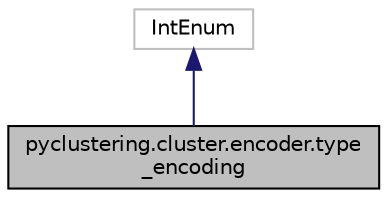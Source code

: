 digraph "pyclustering.cluster.encoder.type_encoding"
{
 // INTERACTIVE_SVG=YES
 // LATEX_PDF_SIZE
  edge [fontname="Helvetica",fontsize="10",labelfontname="Helvetica",labelfontsize="10"];
  node [fontname="Helvetica",fontsize="10",shape=record];
  Node1 [label="pyclustering.cluster.encoder.type\l_encoding",height=0.2,width=0.4,color="black", fillcolor="grey75", style="filled", fontcolor="black",tooltip="Enumeration of encoding types (index labeling, index list separation, object list separation)."];
  Node2 -> Node1 [dir="back",color="midnightblue",fontsize="10",style="solid",fontname="Helvetica"];
  Node2 [label="IntEnum",height=0.2,width=0.4,color="grey75", fillcolor="white", style="filled",tooltip=" "];
}
